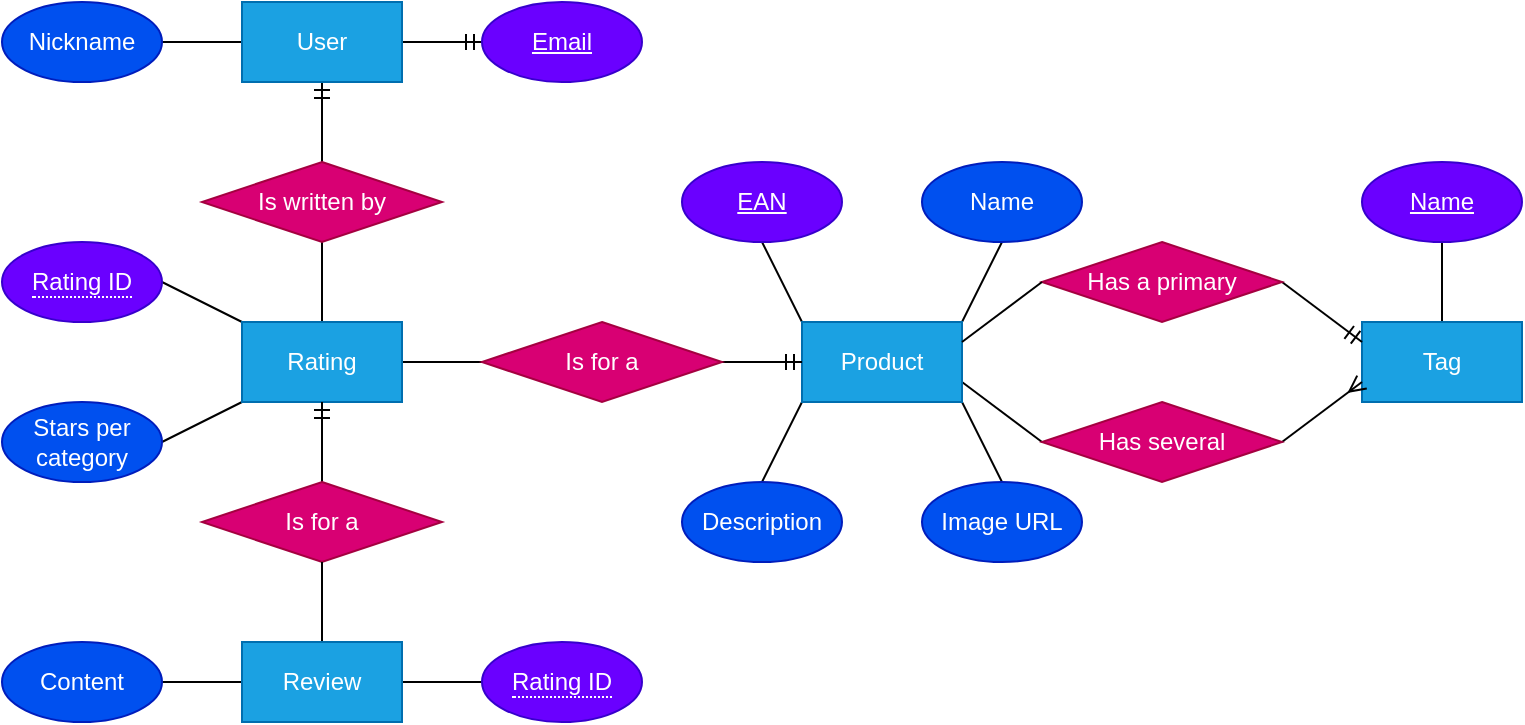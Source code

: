 <mxfile>
    <diagram id="qFUAL_jCob3hXUolE3Fx" name="Page-1">
        <mxGraphModel dx="1404" dy="719" grid="1" gridSize="10" guides="1" tooltips="1" connect="1" arrows="1" fold="1" page="0" pageScale="1" pageWidth="1169" pageHeight="827" math="0" shadow="0">
            <root>
                <mxCell id="0"/>
                <mxCell id="1" parent="0"/>
                <mxCell id="19" style="edgeStyle=none;html=1;exitX=1;exitY=0.75;exitDx=0;exitDy=0;entryX=0;entryY=0.5;entryDx=0;entryDy=0;endArrow=none;endFill=0;" edge="1" parent="1" source="2" target="18">
                    <mxGeometry relative="1" as="geometry"/>
                </mxCell>
                <mxCell id="26" style="edgeStyle=none;html=1;exitX=1;exitY=0;exitDx=0;exitDy=0;entryX=0.5;entryY=1;entryDx=0;entryDy=0;endArrow=none;endFill=0;" edge="1" parent="1" source="2" target="5">
                    <mxGeometry relative="1" as="geometry"/>
                </mxCell>
                <mxCell id="27" style="edgeStyle=none;html=1;exitX=0;exitY=0;exitDx=0;exitDy=0;entryX=0.5;entryY=1;entryDx=0;entryDy=0;endArrow=none;endFill=0;" edge="1" parent="1" source="2" target="4">
                    <mxGeometry relative="1" as="geometry"/>
                </mxCell>
                <mxCell id="28" style="edgeStyle=none;html=1;exitX=0;exitY=1;exitDx=0;exitDy=0;entryX=0.5;entryY=0;entryDx=0;entryDy=0;endArrow=none;endFill=0;" edge="1" parent="1" source="2" target="6">
                    <mxGeometry relative="1" as="geometry"/>
                </mxCell>
                <mxCell id="29" style="edgeStyle=none;html=1;exitX=1;exitY=1;exitDx=0;exitDy=0;entryX=0.5;entryY=0;entryDx=0;entryDy=0;endArrow=none;endFill=0;" edge="1" parent="1" source="2" target="7">
                    <mxGeometry relative="1" as="geometry"/>
                </mxCell>
                <mxCell id="2" value="Product" style="whiteSpace=wrap;html=1;align=center;fillColor=#1ba1e2;fontColor=#ffffff;strokeColor=#006EAF;" vertex="1" parent="1">
                    <mxGeometry x="280" y="240" width="80" height="40" as="geometry"/>
                </mxCell>
                <mxCell id="4" value="EAN" style="ellipse;whiteSpace=wrap;html=1;align=center;fontStyle=4;fillColor=#6a00ff;fontColor=#ffffff;strokeColor=#3700CC;" vertex="1" parent="1">
                    <mxGeometry x="220" y="160" width="80" height="40" as="geometry"/>
                </mxCell>
                <mxCell id="5" value="Name" style="ellipse;whiteSpace=wrap;html=1;align=center;fillColor=#0050ef;fontColor=#ffffff;strokeColor=#001DBC;" vertex="1" parent="1">
                    <mxGeometry x="340" y="160" width="80" height="40" as="geometry"/>
                </mxCell>
                <mxCell id="6" value="Description" style="ellipse;whiteSpace=wrap;html=1;align=center;fillColor=#0050ef;fontColor=#ffffff;strokeColor=#001DBC;" vertex="1" parent="1">
                    <mxGeometry x="220" y="320" width="80" height="40" as="geometry"/>
                </mxCell>
                <mxCell id="7" value="Image URL" style="ellipse;whiteSpace=wrap;html=1;align=center;fillColor=#0050ef;fontColor=#ffffff;strokeColor=#001DBC;" vertex="1" parent="1">
                    <mxGeometry x="340" y="320" width="80" height="40" as="geometry"/>
                </mxCell>
                <mxCell id="25" style="edgeStyle=none;html=1;exitX=0.5;exitY=0;exitDx=0;exitDy=0;entryX=0.5;entryY=1;entryDx=0;entryDy=0;endArrow=none;endFill=0;" edge="1" parent="1" source="12" target="24">
                    <mxGeometry relative="1" as="geometry"/>
                </mxCell>
                <mxCell id="12" value="Tag" style="whiteSpace=wrap;html=1;align=center;fillColor=#1ba1e2;fontColor=#ffffff;strokeColor=#006EAF;" vertex="1" parent="1">
                    <mxGeometry x="560" y="240" width="80" height="40" as="geometry"/>
                </mxCell>
                <mxCell id="22" style="edgeStyle=none;html=1;exitX=1;exitY=0.5;exitDx=0;exitDy=0;entryX=0;entryY=0.25;entryDx=0;entryDy=0;endArrow=ERmandOne;endFill=0;" edge="1" parent="1" source="13" target="12">
                    <mxGeometry relative="1" as="geometry"/>
                </mxCell>
                <mxCell id="13" value="Has a primary" style="shape=rhombus;perimeter=rhombusPerimeter;whiteSpace=wrap;html=1;align=center;fillColor=#d80073;fontColor=#ffffff;strokeColor=#A50040;" vertex="1" parent="1">
                    <mxGeometry x="400" y="200" width="120" height="40" as="geometry"/>
                </mxCell>
                <mxCell id="20" style="edgeStyle=none;html=1;exitX=1;exitY=0.5;exitDx=0;exitDy=0;entryX=0;entryY=0.75;entryDx=0;entryDy=0;endArrow=ERmany;endFill=0;" edge="1" parent="1" source="18" target="12">
                    <mxGeometry relative="1" as="geometry"/>
                </mxCell>
                <mxCell id="18" value="Has several" style="shape=rhombus;perimeter=rhombusPerimeter;whiteSpace=wrap;html=1;align=center;fillColor=#d80073;fontColor=#ffffff;strokeColor=#A50040;" vertex="1" parent="1">
                    <mxGeometry x="400" y="280" width="120" height="40" as="geometry"/>
                </mxCell>
                <mxCell id="21" value="" style="fontSize=12;html=1;endArrow=none;exitX=1;exitY=0.25;exitDx=0;exitDy=0;entryX=0;entryY=0.5;entryDx=0;entryDy=0;endFill=0;" edge="1" parent="1" source="2" target="13">
                    <mxGeometry width="100" height="100" relative="1" as="geometry">
                        <mxPoint x="340" y="420" as="sourcePoint"/>
                        <mxPoint x="440" y="320" as="targetPoint"/>
                    </mxGeometry>
                </mxCell>
                <mxCell id="24" value="Name" style="ellipse;whiteSpace=wrap;html=1;align=center;fontStyle=4;fillColor=#6a00ff;fontColor=#ffffff;strokeColor=#3700CC;" vertex="1" parent="1">
                    <mxGeometry x="560" y="160" width="80" height="40" as="geometry"/>
                </mxCell>
                <mxCell id="32" style="edgeStyle=none;html=1;exitX=1;exitY=0.5;exitDx=0;exitDy=0;entryX=0;entryY=0.5;entryDx=0;entryDy=0;endArrow=none;endFill=0;" edge="1" parent="1" source="30" target="31">
                    <mxGeometry relative="1" as="geometry"/>
                </mxCell>
                <mxCell id="37" style="edgeStyle=none;html=1;exitX=0.5;exitY=0;exitDx=0;exitDy=0;entryX=0.5;entryY=1;entryDx=0;entryDy=0;endArrow=none;endFill=0;" edge="1" parent="1" source="30" target="36">
                    <mxGeometry relative="1" as="geometry"/>
                </mxCell>
                <mxCell id="51" style="edgeStyle=none;html=1;exitX=0;exitY=0;exitDx=0;exitDy=0;entryX=1;entryY=0.5;entryDx=0;entryDy=0;endArrow=none;endFill=0;" edge="1" parent="1" source="30" target="50">
                    <mxGeometry relative="1" as="geometry"/>
                </mxCell>
                <mxCell id="53" style="edgeStyle=none;html=1;exitX=0;exitY=1;exitDx=0;exitDy=0;entryX=1;entryY=0.5;entryDx=0;entryDy=0;endArrow=none;endFill=0;" edge="1" parent="1" source="30" target="52">
                    <mxGeometry relative="1" as="geometry"/>
                </mxCell>
                <mxCell id="30" value="Rating" style="whiteSpace=wrap;html=1;align=center;fillColor=#1ba1e2;fontColor=#ffffff;strokeColor=#006EAF;" vertex="1" parent="1">
                    <mxGeometry y="240" width="80" height="40" as="geometry"/>
                </mxCell>
                <mxCell id="33" style="edgeStyle=none;html=1;exitX=1;exitY=0.5;exitDx=0;exitDy=0;entryX=0;entryY=0.5;entryDx=0;entryDy=0;endArrow=ERmandOne;endFill=0;" edge="1" parent="1" source="31" target="2">
                    <mxGeometry relative="1" as="geometry"/>
                </mxCell>
                <mxCell id="31" value="Is for a" style="shape=rhombus;perimeter=rhombusPerimeter;whiteSpace=wrap;html=1;align=center;fillColor=#d80073;fontColor=#ffffff;strokeColor=#A50040;" vertex="1" parent="1">
                    <mxGeometry x="120" y="240" width="120" height="40" as="geometry"/>
                </mxCell>
                <mxCell id="39" style="edgeStyle=none;html=1;exitX=0.5;exitY=0;exitDx=0;exitDy=0;entryX=0.5;entryY=1;entryDx=0;entryDy=0;endArrow=ERmandOne;endFill=0;" edge="1" parent="1" source="36" target="38">
                    <mxGeometry relative="1" as="geometry"/>
                </mxCell>
                <mxCell id="36" value="Is written by" style="shape=rhombus;perimeter=rhombusPerimeter;whiteSpace=wrap;html=1;align=center;fillColor=#d80073;fontColor=#ffffff;strokeColor=#A50040;" vertex="1" parent="1">
                    <mxGeometry x="-20" y="160" width="120" height="40" as="geometry"/>
                </mxCell>
                <mxCell id="59" style="edgeStyle=none;html=1;exitX=0;exitY=0.5;exitDx=0;exitDy=0;entryX=1;entryY=0.5;entryDx=0;entryDy=0;endArrow=none;endFill=0;" edge="1" parent="1" source="38" target="58">
                    <mxGeometry relative="1" as="geometry"/>
                </mxCell>
                <mxCell id="61" style="edgeStyle=none;html=1;exitX=1;exitY=0.5;exitDx=0;exitDy=0;entryX=0;entryY=0.5;entryDx=0;entryDy=0;endArrow=ERmandOne;endFill=0;" edge="1" parent="1" source="38" target="60">
                    <mxGeometry relative="1" as="geometry"/>
                </mxCell>
                <mxCell id="38" value="User" style="whiteSpace=wrap;html=1;align=center;fillColor=#1ba1e2;fontColor=#ffffff;strokeColor=#006EAF;" vertex="1" parent="1">
                    <mxGeometry y="80" width="80" height="40" as="geometry"/>
                </mxCell>
                <mxCell id="44" style="edgeStyle=none;html=1;exitX=0.5;exitY=0;exitDx=0;exitDy=0;entryX=0.5;entryY=1;entryDx=0;entryDy=0;endArrow=ERmandOne;endFill=0;" edge="1" parent="1" source="43" target="30">
                    <mxGeometry relative="1" as="geometry"/>
                </mxCell>
                <mxCell id="43" value="Is for a" style="shape=rhombus;perimeter=rhombusPerimeter;whiteSpace=wrap;html=1;align=center;fillColor=#d80073;fontColor=#ffffff;strokeColor=#A50040;" vertex="1" parent="1">
                    <mxGeometry x="-20" y="320" width="120" height="40" as="geometry"/>
                </mxCell>
                <mxCell id="46" style="edgeStyle=none;html=1;exitX=0.5;exitY=0;exitDx=0;exitDy=0;entryX=0.5;entryY=1;entryDx=0;entryDy=0;endArrow=none;endFill=0;" edge="1" parent="1" source="45" target="43">
                    <mxGeometry relative="1" as="geometry"/>
                </mxCell>
                <mxCell id="48" style="edgeStyle=none;html=1;exitX=0;exitY=0.5;exitDx=0;exitDy=0;endArrow=none;endFill=0;" edge="1" parent="1" source="45" target="47">
                    <mxGeometry relative="1" as="geometry"/>
                </mxCell>
                <mxCell id="55" style="edgeStyle=none;html=1;exitX=1;exitY=0.5;exitDx=0;exitDy=0;entryX=0;entryY=0.5;entryDx=0;entryDy=0;endArrow=none;endFill=0;" edge="1" parent="1" source="45" target="54">
                    <mxGeometry relative="1" as="geometry"/>
                </mxCell>
                <mxCell id="45" value="Review" style="whiteSpace=wrap;html=1;align=center;fillColor=#1ba1e2;fontColor=#ffffff;strokeColor=#006EAF;" vertex="1" parent="1">
                    <mxGeometry y="400" width="80" height="40" as="geometry"/>
                </mxCell>
                <mxCell id="47" value="Content" style="ellipse;whiteSpace=wrap;html=1;align=center;fillColor=#0050ef;fontColor=#ffffff;strokeColor=#001DBC;" vertex="1" parent="1">
                    <mxGeometry x="-120" y="400" width="80" height="40" as="geometry"/>
                </mxCell>
                <mxCell id="50" value="&lt;span style=&quot;border-bottom: 1px dotted&quot;&gt;Rating ID&lt;/span&gt;" style="ellipse;whiteSpace=wrap;html=1;align=center;fillColor=#6a00ff;fontColor=#ffffff;strokeColor=#3700CC;" vertex="1" parent="1">
                    <mxGeometry x="-120" y="200" width="80" height="40" as="geometry"/>
                </mxCell>
                <mxCell id="52" value="Stars per category" style="ellipse;whiteSpace=wrap;html=1;align=center;fillColor=#0050ef;fontColor=#ffffff;strokeColor=#001DBC;" vertex="1" parent="1">
                    <mxGeometry x="-120" y="280" width="80" height="40" as="geometry"/>
                </mxCell>
                <mxCell id="54" value="&lt;span style=&quot;border-bottom: 1px dotted&quot;&gt;Rating ID&lt;/span&gt;" style="ellipse;whiteSpace=wrap;html=1;align=center;fillColor=#6a00ff;fontColor=#ffffff;strokeColor=#3700CC;" vertex="1" parent="1">
                    <mxGeometry x="120" y="400" width="80" height="40" as="geometry"/>
                </mxCell>
                <mxCell id="58" value="Nickname" style="ellipse;whiteSpace=wrap;html=1;align=center;fillColor=#0050ef;fontColor=#ffffff;strokeColor=#001DBC;" vertex="1" parent="1">
                    <mxGeometry x="-120" y="80" width="80" height="40" as="geometry"/>
                </mxCell>
                <mxCell id="60" value="Email" style="ellipse;whiteSpace=wrap;html=1;align=center;fontStyle=4;fillColor=#6a00ff;fontColor=#ffffff;strokeColor=#3700CC;" vertex="1" parent="1">
                    <mxGeometry x="120" y="80" width="80" height="40" as="geometry"/>
                </mxCell>
            </root>
        </mxGraphModel>
    </diagram>
</mxfile>